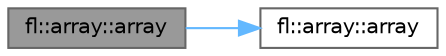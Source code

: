 digraph "fl::array::array"
{
 // INTERACTIVE_SVG=YES
 // LATEX_PDF_SIZE
  bgcolor="transparent";
  edge [fontname=Helvetica,fontsize=10,labelfontname=Helvetica,labelfontsize=10];
  node [fontname=Helvetica,fontsize=10,shape=box,height=0.2,width=0.4];
  rankdir="LR";
  Node1 [id="Node000001",label="fl::array::array",height=0.2,width=0.4,color="gray40", fillcolor="grey60", style="filled", fontcolor="black",tooltip=" "];
  Node1 -> Node2 [id="edge1_Node000001_Node000002",color="steelblue1",style="solid",tooltip=" "];
  Node2 [id="Node000002",label="fl::array::array",height=0.2,width=0.4,color="grey40", fillcolor="white", style="filled",URL="$d4/dca/classfl_1_1array_a276e4dd12221e346d23d0e2151d12898.html#a276e4dd12221e346d23d0e2151d12898",tooltip=" "];
}
